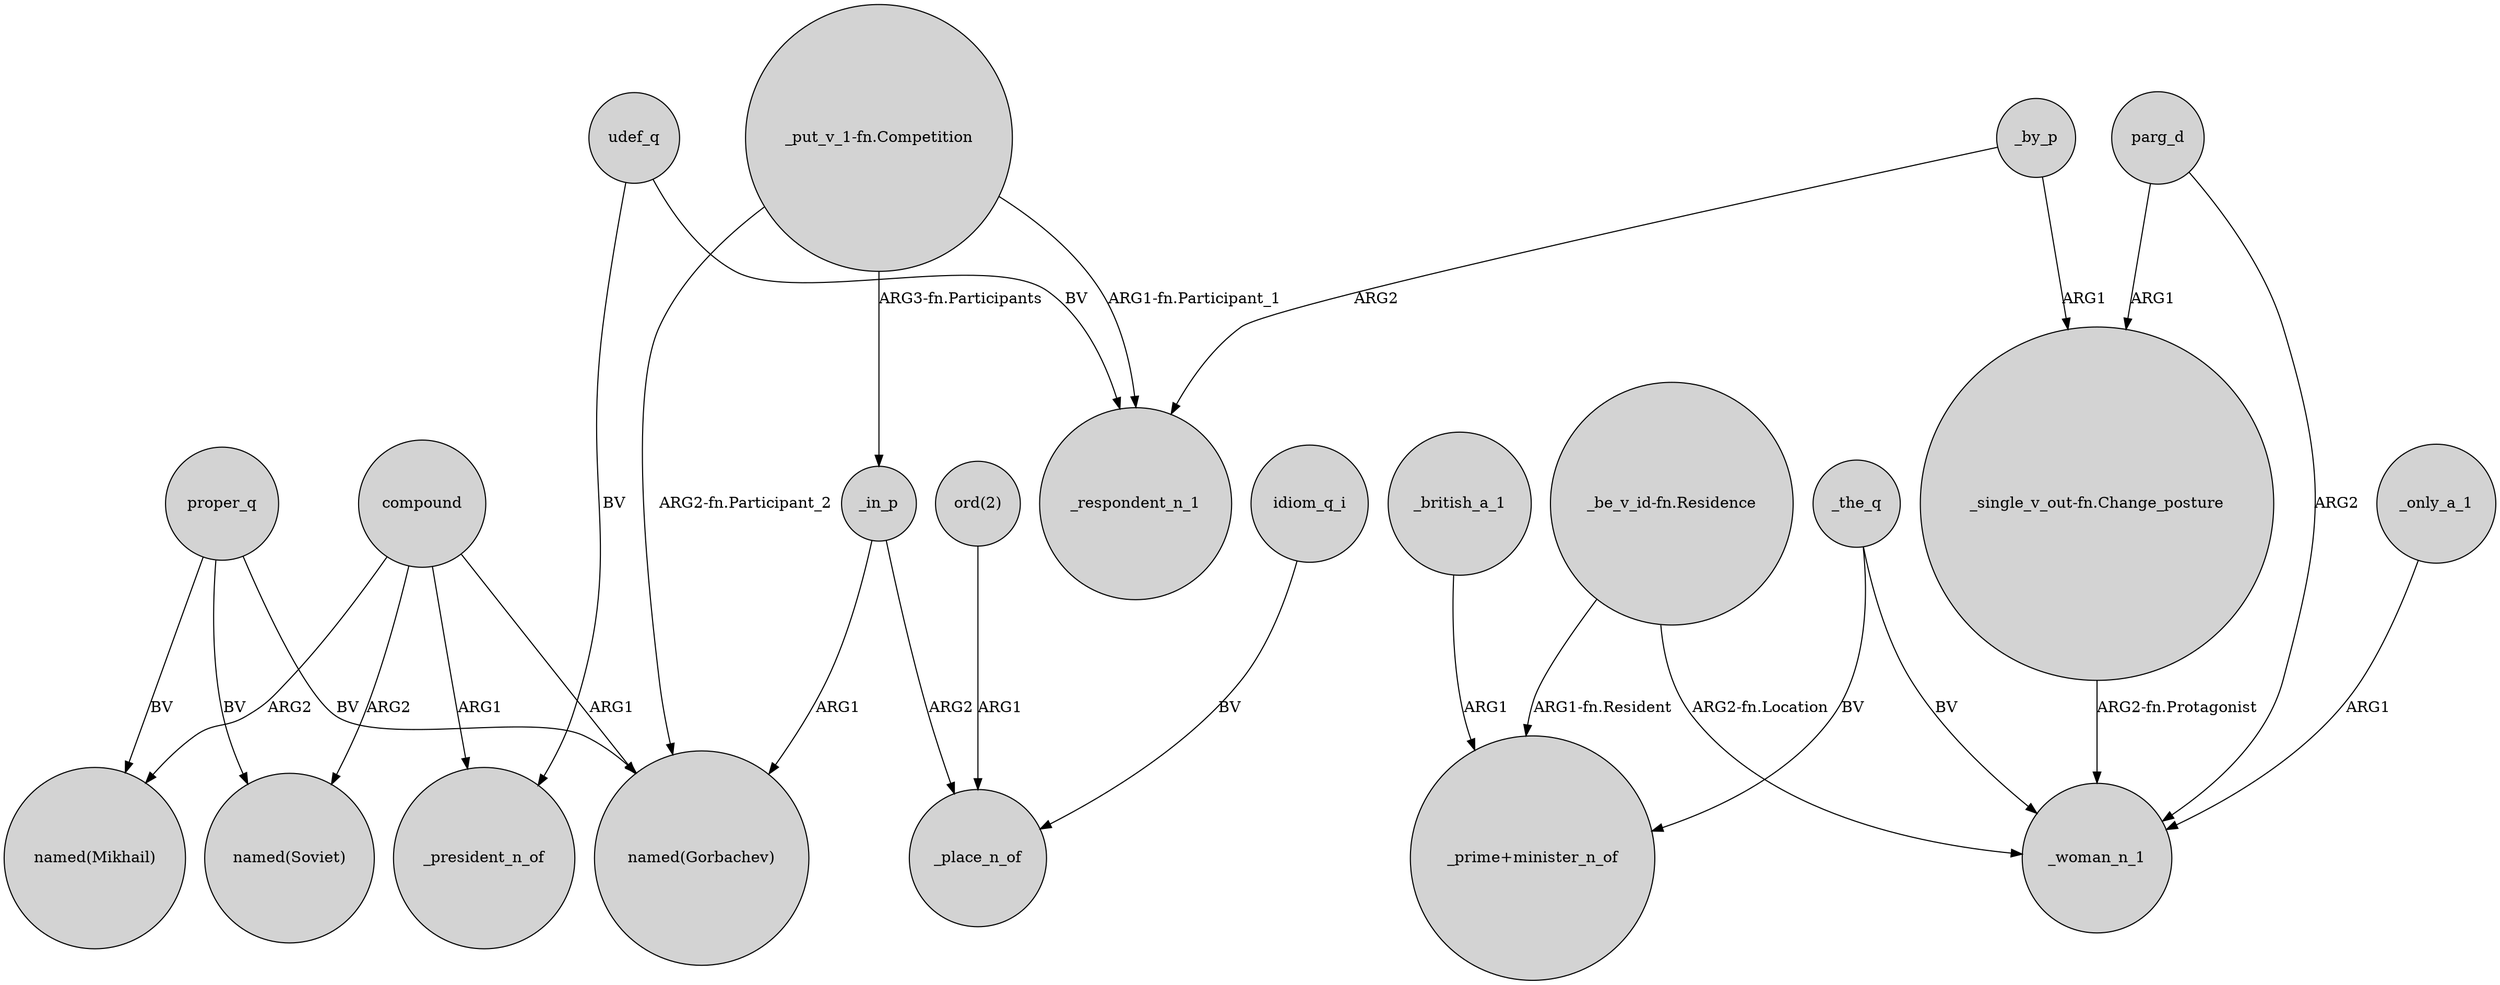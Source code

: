 digraph {
	node [shape=circle style=filled]
	compound -> "named(Mikhail)" [label=ARG2]
	_only_a_1 -> _woman_n_1 [label=ARG1]
	proper_q -> "named(Mikhail)" [label=BV]
	"ord(2)" -> _place_n_of [label=ARG1]
	_british_a_1 -> "_prime+minister_n_of" [label=ARG1]
	_by_p -> "_single_v_out-fn.Change_posture" [label=ARG1]
	_in_p -> "named(Gorbachev)" [label=ARG1]
	"_be_v_id-fn.Residence" -> "_prime+minister_n_of" [label="ARG1-fn.Resident"]
	compound -> "named(Soviet)" [label=ARG2]
	"_be_v_id-fn.Residence" -> _woman_n_1 [label="ARG2-fn.Location"]
	_the_q -> "_prime+minister_n_of" [label=BV]
	_by_p -> _respondent_n_1 [label=ARG2]
	compound -> "named(Gorbachev)" [label=ARG1]
	"_put_v_1-fn.Competition" -> _respondent_n_1 [label="ARG1-fn.Participant_1"]
	_the_q -> _woman_n_1 [label=BV]
	_in_p -> _place_n_of [label=ARG2]
	proper_q -> "named(Gorbachev)" [label=BV]
	parg_d -> "_single_v_out-fn.Change_posture" [label=ARG1]
	parg_d -> _woman_n_1 [label=ARG2]
	"_single_v_out-fn.Change_posture" -> _woman_n_1 [label="ARG2-fn.Protagonist"]
	compound -> _president_n_of [label=ARG1]
	udef_q -> _respondent_n_1 [label=BV]
	idiom_q_i -> _place_n_of [label=BV]
	udef_q -> _president_n_of [label=BV]
	proper_q -> "named(Soviet)" [label=BV]
	"_put_v_1-fn.Competition" -> _in_p [label="ARG3-fn.Participants"]
	"_put_v_1-fn.Competition" -> "named(Gorbachev)" [label="ARG2-fn.Participant_2"]
}
